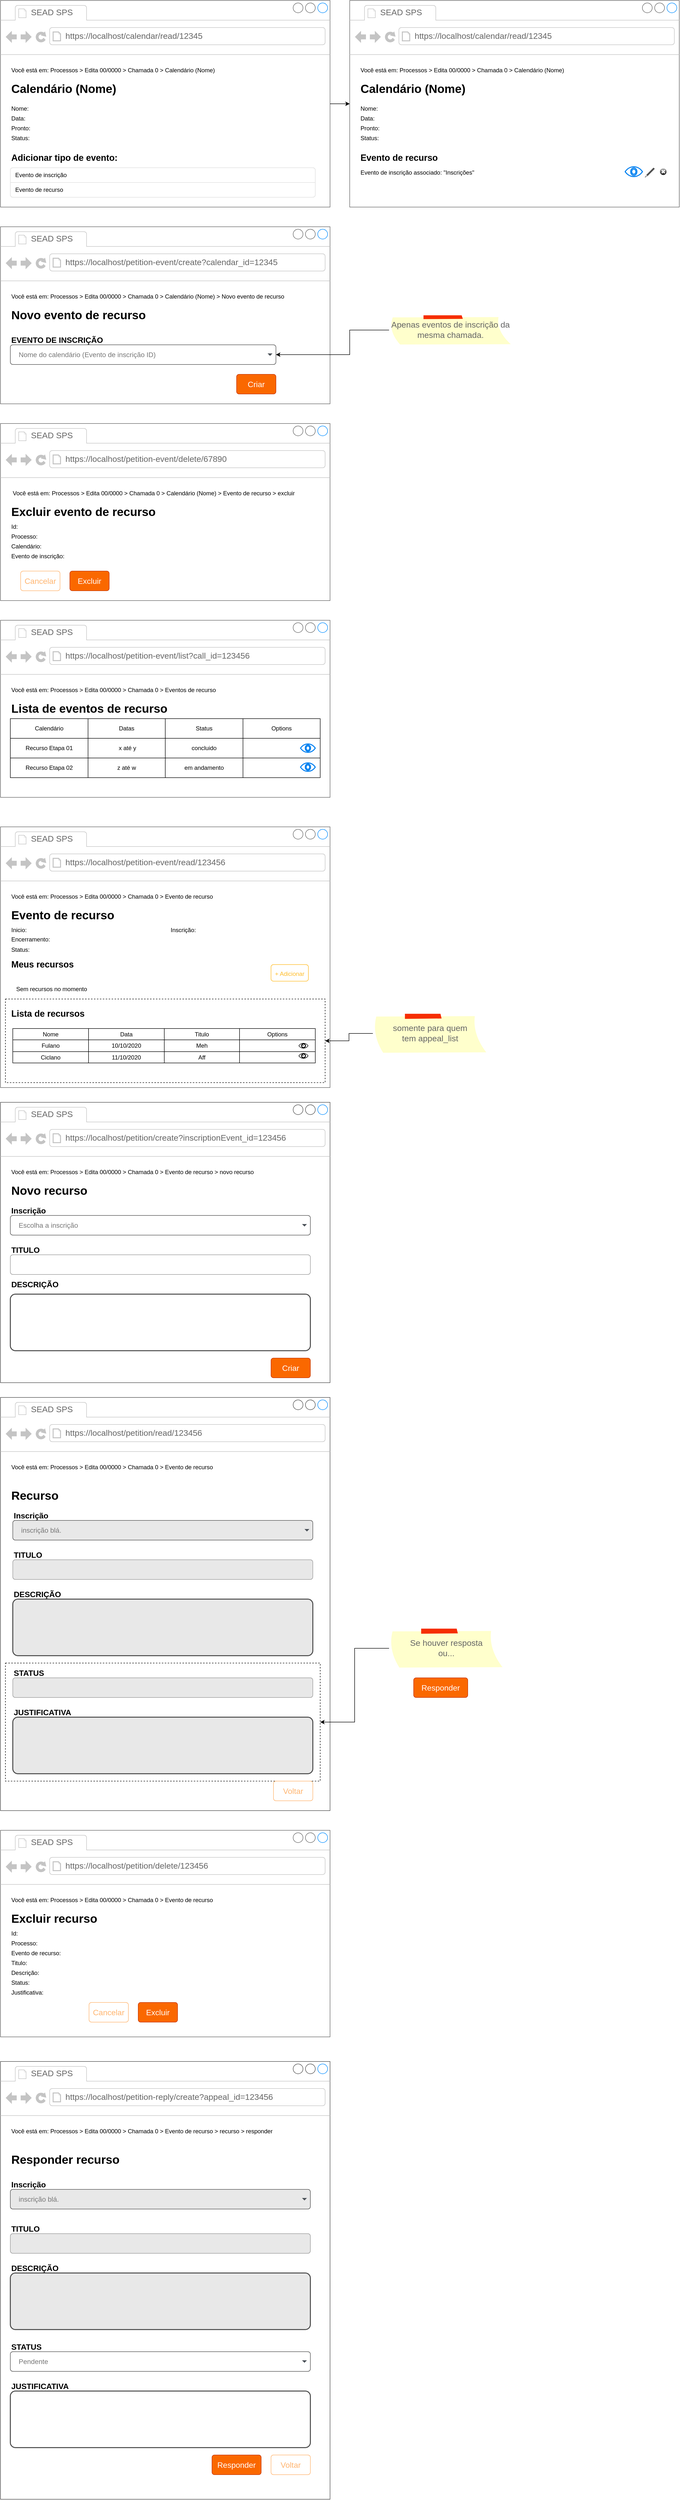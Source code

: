 <mxfile version="13.9.9" type="device"><diagram id="xaqu7M64llhmUzALU_Qg" name="Page-1"><mxGraphModel dx="1422" dy="822" grid="1" gridSize="10" guides="1" tooltips="1" connect="1" arrows="1" fold="1" page="1" pageScale="1" pageWidth="827" pageHeight="1169" math="0" shadow="0"><root><mxCell id="0"/><mxCell id="1" parent="0"/><mxCell id="K-W6jXl_5-GQBgab59d4-2" value="" style="strokeWidth=1;shadow=0;dashed=0;align=center;html=1;shape=mxgraph.mockup.containers.browserWindow;rSize=0;strokeColor=#666666;strokeColor2=#008cff;strokeColor3=#c4c4c4;mainText=,;recursiveResize=0;" parent="1" vertex="1"><mxGeometry x="70" y="40" width="670" height="420" as="geometry"/></mxCell><mxCell id="K-W6jXl_5-GQBgab59d4-3" value="SEAD SPS" style="strokeWidth=1;shadow=0;dashed=0;align=center;html=1;shape=mxgraph.mockup.containers.anchor;fontSize=17;fontColor=#666666;align=left;" parent="K-W6jXl_5-GQBgab59d4-2" vertex="1"><mxGeometry x="60" y="12" width="110" height="26" as="geometry"/></mxCell><mxCell id="K-W6jXl_5-GQBgab59d4-4" value="https://localhost/calendar/read/12345" style="strokeWidth=1;shadow=0;dashed=0;align=center;html=1;shape=mxgraph.mockup.containers.anchor;rSize=0;fontSize=17;fontColor=#666666;align=left;" parent="K-W6jXl_5-GQBgab59d4-2" vertex="1"><mxGeometry x="130" y="60" width="250" height="26" as="geometry"/></mxCell><UserObject label="Você está em: Processos &amp;gt; Edita 00/0000 &amp;gt; Chamada 0 &amp;gt; Calendário (Nome)" placeholders="1" name="Variable" id="K-W6jXl_5-GQBgab59d4-27"><mxCell style="text;html=1;strokeColor=none;fillColor=none;align=left;verticalAlign=middle;whiteSpace=wrap;overflow=hidden;" parent="K-W6jXl_5-GQBgab59d4-2" vertex="1"><mxGeometry x="20" y="132" width="530" height="20" as="geometry"/></mxCell></UserObject><mxCell id="K-W6jXl_5-GQBgab59d4-28" style="edgeStyle=orthogonalEdgeStyle;rounded=0;orthogonalLoop=1;jettySize=auto;html=1;exitX=0.5;exitY=1;exitDx=0;exitDy=0;" parent="K-W6jXl_5-GQBgab59d4-2" source="K-W6jXl_5-GQBgab59d4-27" target="K-W6jXl_5-GQBgab59d4-27" edge="1"><mxGeometry relative="1" as="geometry"/></mxCell><mxCell id="K-W6jXl_5-GQBgab59d4-33" value="Calendário (Nome)" style="text;strokeColor=none;fillColor=none;html=1;fontSize=24;fontStyle=1;verticalAlign=middle;align=left;" parent="K-W6jXl_5-GQBgab59d4-2" vertex="1"><mxGeometry x="20" y="160" width="100" height="40" as="geometry"/></mxCell><mxCell id="K-W6jXl_5-GQBgab59d4-34" value="" style="group" parent="K-W6jXl_5-GQBgab59d4-2" vertex="1" connectable="0"><mxGeometry x="20" y="210" width="530" height="80" as="geometry"/></mxCell><UserObject label="Nome:" placeholders="1" name="Variable" id="K-W6jXl_5-GQBgab59d4-29"><mxCell style="text;html=1;strokeColor=none;fillColor=none;align=left;verticalAlign=middle;whiteSpace=wrap;overflow=hidden;" parent="K-W6jXl_5-GQBgab59d4-34" vertex="1"><mxGeometry width="530" height="20" as="geometry"/></mxCell></UserObject><UserObject label="Data:" placeholders="1" name="Variable" id="K-W6jXl_5-GQBgab59d4-30"><mxCell style="text;html=1;strokeColor=none;fillColor=none;align=left;verticalAlign=middle;whiteSpace=wrap;overflow=hidden;" parent="K-W6jXl_5-GQBgab59d4-34" vertex="1"><mxGeometry y="20" width="530" height="20" as="geometry"/></mxCell></UserObject><UserObject label="Pronto:" placeholders="1" name="Variable" id="K-W6jXl_5-GQBgab59d4-31"><mxCell style="text;html=1;strokeColor=none;fillColor=none;align=left;verticalAlign=middle;whiteSpace=wrap;overflow=hidden;" parent="K-W6jXl_5-GQBgab59d4-34" vertex="1"><mxGeometry y="40" width="530" height="20" as="geometry"/></mxCell></UserObject><UserObject label="Status:" placeholders="1" name="Variable" id="K-W6jXl_5-GQBgab59d4-32"><mxCell style="text;html=1;strokeColor=none;fillColor=none;align=left;verticalAlign=middle;whiteSpace=wrap;overflow=hidden;" parent="K-W6jXl_5-GQBgab59d4-34" vertex="1"><mxGeometry y="60" width="530" height="20" as="geometry"/></mxCell></UserObject><mxCell id="K-W6jXl_5-GQBgab59d4-35" value="Adicionar tipo de evento:" style="text;strokeColor=none;fillColor=none;html=1;fontSize=18;fontStyle=1;verticalAlign=middle;align=left;" parent="K-W6jXl_5-GQBgab59d4-2" vertex="1"><mxGeometry x="20" y="300" width="100" height="40" as="geometry"/></mxCell><mxCell id="K-W6jXl_5-GQBgab59d4-36" value="" style="html=1;shadow=0;dashed=0;shape=mxgraph.bootstrap.rrect;rSize=5;strokeColor=#DFDFDF;html=1;whiteSpace=wrap;fillColor=#FFFFFF;fontColor=#000000;align=left;" parent="K-W6jXl_5-GQBgab59d4-2" vertex="1"><mxGeometry x="20" y="340" width="620" height="60" as="geometry"/></mxCell><mxCell id="K-W6jXl_5-GQBgab59d4-37" value="Evento de inscrição" style="strokeColor=inherit;fillColor=inherit;gradientColor=inherit;fontColor=inherit;html=1;shadow=0;dashed=0;shape=mxgraph.bootstrap.topButton;rSize=5;perimeter=none;whiteSpace=wrap;resizeWidth=1;align=left;spacing=10;" parent="K-W6jXl_5-GQBgab59d4-36" vertex="1"><mxGeometry width="620" height="30" relative="1" as="geometry"/></mxCell><mxCell id="K-W6jXl_5-GQBgab59d4-39" value="Evento de recurso" style="strokeColor=inherit;fillColor=inherit;gradientColor=inherit;fontColor=inherit;html=1;shadow=0;dashed=0;shape=mxgraph.bootstrap.bottomButton;rSize=5;perimeter=none;whiteSpace=wrap;resizeWidth=1;resizeHeight=0;align=left;spacing=10;" parent="K-W6jXl_5-GQBgab59d4-36" vertex="1"><mxGeometry y="1" width="620" height="30" relative="1" as="geometry"><mxPoint y="-30" as="offset"/></mxGeometry></mxCell><mxCell id="K-W6jXl_5-GQBgab59d4-40" value="" style="strokeWidth=1;shadow=0;dashed=0;align=center;html=1;shape=mxgraph.mockup.containers.browserWindow;rSize=0;strokeColor=#666666;strokeColor2=#008cff;strokeColor3=#c4c4c4;mainText=,;recursiveResize=0;" parent="1" vertex="1"><mxGeometry x="70" y="500" width="670" height="360" as="geometry"/></mxCell><mxCell id="K-W6jXl_5-GQBgab59d4-41" value="SEAD SPS" style="strokeWidth=1;shadow=0;dashed=0;align=center;html=1;shape=mxgraph.mockup.containers.anchor;fontSize=17;fontColor=#666666;align=left;" parent="K-W6jXl_5-GQBgab59d4-40" vertex="1"><mxGeometry x="60" y="12" width="110" height="26" as="geometry"/></mxCell><mxCell id="K-W6jXl_5-GQBgab59d4-42" value="https://localhost/petition-event/create?calendar_id=12345" style="strokeWidth=1;shadow=0;dashed=0;align=center;html=1;shape=mxgraph.mockup.containers.anchor;rSize=0;fontSize=17;fontColor=#666666;align=left;" parent="K-W6jXl_5-GQBgab59d4-40" vertex="1"><mxGeometry x="130" y="60" width="250" height="26" as="geometry"/></mxCell><UserObject label="Você está em: Processos &amp;gt; Edita 00/0000 &amp;gt; Chamada 0 &amp;gt; Calendário (Nome) &amp;gt; Novo evento de recurso" placeholders="1" name="Variable" id="K-W6jXl_5-GQBgab59d4-43"><mxCell style="text;html=1;strokeColor=none;fillColor=none;align=left;verticalAlign=middle;whiteSpace=wrap;overflow=hidden;" parent="K-W6jXl_5-GQBgab59d4-40" vertex="1"><mxGeometry x="20" y="132" width="570" height="20" as="geometry"/></mxCell></UserObject><mxCell id="K-W6jXl_5-GQBgab59d4-44" style="edgeStyle=orthogonalEdgeStyle;rounded=0;orthogonalLoop=1;jettySize=auto;html=1;exitX=0.5;exitY=1;exitDx=0;exitDy=0;" parent="K-W6jXl_5-GQBgab59d4-40" source="K-W6jXl_5-GQBgab59d4-43" target="K-W6jXl_5-GQBgab59d4-43" edge="1"><mxGeometry relative="1" as="geometry"/></mxCell><mxCell id="K-W6jXl_5-GQBgab59d4-45" value="Novo evento de recurso" style="text;strokeColor=none;fillColor=none;html=1;fontSize=24;fontStyle=1;verticalAlign=middle;align=left;" parent="K-W6jXl_5-GQBgab59d4-40" vertex="1"><mxGeometry x="20" y="160" width="100" height="40" as="geometry"/></mxCell><mxCell id="K-W6jXl_5-GQBgab59d4-57" value="Nome do calendário (Evento de inscrição ID)" style="html=1;shadow=0;dashed=0;shape=mxgraph.bootstrap.rrect;rSize=5;strokeColor=#505050;strokeWidth=1;fillColor=#ffffff;fontColor=#777777;whiteSpace=wrap;align=left;verticalAlign=middle;fontStyle=0;fontSize=14;spacingRight=0;spacing=17;" parent="K-W6jXl_5-GQBgab59d4-40" vertex="1"><mxGeometry x="20" y="240" width="540" height="40" as="geometry"/></mxCell><mxCell id="K-W6jXl_5-GQBgab59d4-58" value="" style="shape=triangle;direction=south;fillColor=#495057;strokeColor=none;perimeter=none;" parent="K-W6jXl_5-GQBgab59d4-57" vertex="1"><mxGeometry x="1" y="0.5" width="10" height="5" relative="1" as="geometry"><mxPoint x="-17" y="-2.5" as="offset"/></mxGeometry></mxCell><mxCell id="K-W6jXl_5-GQBgab59d4-61" value="EVENTO DE INSCRIÇÃO" style="text;strokeColor=none;fillColor=none;html=1;fontSize=16;fontStyle=1;verticalAlign=middle;align=left;" parent="K-W6jXl_5-GQBgab59d4-40" vertex="1"><mxGeometry x="20" y="210" width="100" height="40" as="geometry"/></mxCell><mxCell id="K-W6jXl_5-GQBgab59d4-62" value="Criar" style="html=1;shadow=0;dashed=0;shape=mxgraph.bootstrap.rrect;rSize=5;strokeColor=#C73500;strokeWidth=1;fillColor=#fa6800;fontColor=#ffffff;whiteSpace=wrap;align=center;verticalAlign=middle;spacingLeft=0;fontStyle=0;fontSize=16;spacing=5;" parent="K-W6jXl_5-GQBgab59d4-40" vertex="1"><mxGeometry x="480" y="300" width="80" height="40" as="geometry"/></mxCell><mxCell id="K-W6jXl_5-GQBgab59d4-63" value="" style="strokeWidth=1;shadow=0;dashed=0;align=center;html=1;shape=mxgraph.mockup.containers.browserWindow;rSize=0;strokeColor=#666666;strokeColor2=#008cff;strokeColor3=#c4c4c4;mainText=,;recursiveResize=0;" parent="1" vertex="1"><mxGeometry x="70" y="900" width="670" height="360" as="geometry"/></mxCell><mxCell id="K-W6jXl_5-GQBgab59d4-64" value="SEAD SPS" style="strokeWidth=1;shadow=0;dashed=0;align=center;html=1;shape=mxgraph.mockup.containers.anchor;fontSize=17;fontColor=#666666;align=left;" parent="K-W6jXl_5-GQBgab59d4-63" vertex="1"><mxGeometry x="60" y="12" width="110" height="26" as="geometry"/></mxCell><mxCell id="K-W6jXl_5-GQBgab59d4-65" value="https://localhost/petition-event/delete/67890" style="strokeWidth=1;shadow=0;dashed=0;align=center;html=1;shape=mxgraph.mockup.containers.anchor;rSize=0;fontSize=17;fontColor=#666666;align=left;" parent="K-W6jXl_5-GQBgab59d4-63" vertex="1"><mxGeometry x="130" y="60" width="250" height="26" as="geometry"/></mxCell><UserObject label="Você está em: Processos &amp;gt; Edita 00/0000 &amp;gt; Chamada 0 &amp;gt; Calendário (Nome) &amp;gt; Evento de recurso &amp;gt; excluir" placeholders="1" name="Variable" id="K-W6jXl_5-GQBgab59d4-66"><mxCell style="text;html=1;strokeColor=none;fillColor=none;align=left;verticalAlign=middle;whiteSpace=wrap;overflow=hidden;" parent="K-W6jXl_5-GQBgab59d4-63" vertex="1"><mxGeometry x="23" y="132" width="597" height="20" as="geometry"/></mxCell></UserObject><mxCell id="K-W6jXl_5-GQBgab59d4-67" style="edgeStyle=orthogonalEdgeStyle;rounded=0;orthogonalLoop=1;jettySize=auto;html=1;exitX=0.5;exitY=1;exitDx=0;exitDy=0;" parent="K-W6jXl_5-GQBgab59d4-63" source="K-W6jXl_5-GQBgab59d4-66" target="K-W6jXl_5-GQBgab59d4-66" edge="1"><mxGeometry relative="1" as="geometry"/></mxCell><mxCell id="K-W6jXl_5-GQBgab59d4-68" value="Excluir evento de recurso" style="text;strokeColor=none;fillColor=none;html=1;fontSize=24;fontStyle=1;verticalAlign=middle;align=left;" parent="K-W6jXl_5-GQBgab59d4-63" vertex="1"><mxGeometry x="20" y="160" width="100" height="40" as="geometry"/></mxCell><mxCell id="K-W6jXl_5-GQBgab59d4-72" value="Excluir" style="html=1;shadow=0;dashed=0;shape=mxgraph.bootstrap.rrect;rSize=5;strokeColor=#C73500;strokeWidth=1;fillColor=#fa6800;fontColor=#ffffff;whiteSpace=wrap;align=center;verticalAlign=middle;spacingLeft=0;fontStyle=0;fontSize=16;spacing=5;" parent="K-W6jXl_5-GQBgab59d4-63" vertex="1"><mxGeometry x="141" y="300" width="80" height="40" as="geometry"/></mxCell><mxCell id="YiHwfi0G9mCTUkcACJLo-1" value="" style="group" parent="K-W6jXl_5-GQBgab59d4-63" vertex="1" connectable="0"><mxGeometry x="20" y="200" width="530" height="80" as="geometry"/></mxCell><UserObject label="Id:" placeholders="1" name="Variable" id="YiHwfi0G9mCTUkcACJLo-2"><mxCell style="text;html=1;strokeColor=none;fillColor=none;align=left;verticalAlign=middle;whiteSpace=wrap;overflow=hidden;" parent="YiHwfi0G9mCTUkcACJLo-1" vertex="1"><mxGeometry width="530" height="20" as="geometry"/></mxCell></UserObject><UserObject label="Processo:" placeholders="1" name="Variable" id="YiHwfi0G9mCTUkcACJLo-3"><mxCell style="text;html=1;strokeColor=none;fillColor=none;align=left;verticalAlign=middle;whiteSpace=wrap;overflow=hidden;" parent="YiHwfi0G9mCTUkcACJLo-1" vertex="1"><mxGeometry y="20" width="530" height="20" as="geometry"/></mxCell></UserObject><UserObject label="Calendário:" placeholders="1" name="Variable" id="YiHwfi0G9mCTUkcACJLo-4"><mxCell style="text;html=1;strokeColor=none;fillColor=none;align=left;verticalAlign=middle;whiteSpace=wrap;overflow=hidden;" parent="YiHwfi0G9mCTUkcACJLo-1" vertex="1"><mxGeometry y="40" width="530" height="20" as="geometry"/></mxCell></UserObject><UserObject label="Evento de inscrição:" placeholders="1" name="Variable" id="YiHwfi0G9mCTUkcACJLo-5"><mxCell style="text;html=1;strokeColor=none;fillColor=none;align=left;verticalAlign=middle;whiteSpace=wrap;overflow=hidden;" parent="YiHwfi0G9mCTUkcACJLo-1" vertex="1"><mxGeometry y="60" width="530" height="20" as="geometry"/></mxCell></UserObject><mxCell id="YiHwfi0G9mCTUkcACJLo-7" value="&lt;font color=&quot;#ffb570&quot;&gt;Cancelar&lt;/font&gt;" style="html=1;shadow=0;dashed=0;shape=mxgraph.bootstrap.rrect;rSize=5;strokeWidth=1;fillColor=none;fontColor=#DB2843;whiteSpace=wrap;align=center;verticalAlign=middle;spacingLeft=0;fontStyle=0;fontSize=16;spacing=5;strokeColor=#FFB570;" parent="K-W6jXl_5-GQBgab59d4-63" vertex="1"><mxGeometry x="41" y="300" width="80" height="40" as="geometry"/></mxCell><mxCell id="YiHwfi0G9mCTUkcACJLo-8" value="" style="strokeWidth=1;shadow=0;dashed=0;align=center;html=1;shape=mxgraph.mockup.containers.browserWindow;rSize=0;strokeColor=#666666;strokeColor2=#008cff;strokeColor3=#c4c4c4;mainText=,;recursiveResize=0;" parent="1" vertex="1"><mxGeometry x="70" y="1300" width="670" height="360" as="geometry"/></mxCell><mxCell id="YiHwfi0G9mCTUkcACJLo-9" value="SEAD SPS" style="strokeWidth=1;shadow=0;dashed=0;align=center;html=1;shape=mxgraph.mockup.containers.anchor;fontSize=17;fontColor=#666666;align=left;" parent="YiHwfi0G9mCTUkcACJLo-8" vertex="1"><mxGeometry x="60" y="12" width="110" height="26" as="geometry"/></mxCell><mxCell id="YiHwfi0G9mCTUkcACJLo-10" value="https://localhost/petition-event/list?call_id=123456" style="strokeWidth=1;shadow=0;dashed=0;align=center;html=1;shape=mxgraph.mockup.containers.anchor;rSize=0;fontSize=17;fontColor=#666666;align=left;" parent="YiHwfi0G9mCTUkcACJLo-8" vertex="1"><mxGeometry x="130" y="60" width="250" height="26" as="geometry"/></mxCell><UserObject label="Você está em: Processos &amp;gt; Edita 00/0000 &amp;gt; Chamada 0 &amp;gt; Eventos de recurso" placeholders="1" name="Variable" id="YiHwfi0G9mCTUkcACJLo-11"><mxCell style="text;html=1;strokeColor=none;fillColor=none;align=left;verticalAlign=middle;whiteSpace=wrap;overflow=hidden;" parent="YiHwfi0G9mCTUkcACJLo-8" vertex="1"><mxGeometry x="20" y="132" width="530" height="20" as="geometry"/></mxCell></UserObject><mxCell id="YiHwfi0G9mCTUkcACJLo-12" style="edgeStyle=orthogonalEdgeStyle;rounded=0;orthogonalLoop=1;jettySize=auto;html=1;exitX=0.5;exitY=1;exitDx=0;exitDy=0;" parent="YiHwfi0G9mCTUkcACJLo-8" source="YiHwfi0G9mCTUkcACJLo-11" target="YiHwfi0G9mCTUkcACJLo-11" edge="1"><mxGeometry relative="1" as="geometry"/></mxCell><mxCell id="YiHwfi0G9mCTUkcACJLo-13" value="Lista de eventos de recurso" style="text;strokeColor=none;fillColor=none;html=1;fontSize=24;fontStyle=1;verticalAlign=middle;align=left;" parent="YiHwfi0G9mCTUkcACJLo-8" vertex="1"><mxGeometry x="20" y="160" width="100" height="40" as="geometry"/></mxCell><mxCell id="XxeCC5pC4PV6zOJk-9q2-3" value="" style="shape=table;html=1;whiteSpace=wrap;startSize=0;container=1;collapsible=0;childLayout=tableLayout;rounded=0;" parent="YiHwfi0G9mCTUkcACJLo-8" vertex="1"><mxGeometry x="20" y="200" width="630" height="120" as="geometry"/></mxCell><mxCell id="XxeCC5pC4PV6zOJk-9q2-4" value="" style="shape=partialRectangle;html=1;whiteSpace=wrap;collapsible=0;dropTarget=0;pointerEvents=0;fillColor=none;top=0;left=0;bottom=0;right=0;points=[[0,0.5],[1,0.5]];portConstraint=eastwest;" parent="XxeCC5pC4PV6zOJk-9q2-3" vertex="1"><mxGeometry width="630" height="40" as="geometry"/></mxCell><mxCell id="XxeCC5pC4PV6zOJk-9q2-5" value="Calendário" style="shape=partialRectangle;html=1;whiteSpace=wrap;connectable=0;fillColor=none;top=0;left=0;bottom=0;right=0;overflow=hidden;" parent="XxeCC5pC4PV6zOJk-9q2-4" vertex="1"><mxGeometry width="158" height="40" as="geometry"/></mxCell><mxCell id="XxeCC5pC4PV6zOJk-9q2-6" value="Datas" style="shape=partialRectangle;html=1;whiteSpace=wrap;connectable=0;fillColor=none;top=0;left=0;bottom=0;right=0;overflow=hidden;" parent="XxeCC5pC4PV6zOJk-9q2-4" vertex="1"><mxGeometry x="158" width="157" height="40" as="geometry"/></mxCell><mxCell id="XxeCC5pC4PV6zOJk-9q2-7" value="Status" style="shape=partialRectangle;html=1;whiteSpace=wrap;connectable=0;fillColor=none;top=0;left=0;bottom=0;right=0;overflow=hidden;" parent="XxeCC5pC4PV6zOJk-9q2-4" vertex="1"><mxGeometry x="315" width="158" height="40" as="geometry"/></mxCell><mxCell id="XxeCC5pC4PV6zOJk-9q2-16" value="Options" style="shape=partialRectangle;html=1;whiteSpace=wrap;connectable=0;fillColor=none;top=0;left=0;bottom=0;right=0;overflow=hidden;" parent="XxeCC5pC4PV6zOJk-9q2-4" vertex="1"><mxGeometry x="473" width="157" height="40" as="geometry"/></mxCell><mxCell id="XxeCC5pC4PV6zOJk-9q2-8" value="" style="shape=partialRectangle;html=1;whiteSpace=wrap;collapsible=0;dropTarget=0;pointerEvents=0;fillColor=none;top=0;left=0;bottom=0;right=0;points=[[0,0.5],[1,0.5]];portConstraint=eastwest;" parent="XxeCC5pC4PV6zOJk-9q2-3" vertex="1"><mxGeometry y="40" width="630" height="40" as="geometry"/></mxCell><mxCell id="XxeCC5pC4PV6zOJk-9q2-9" value="Recurso Etapa 01" style="shape=partialRectangle;html=1;whiteSpace=wrap;connectable=0;fillColor=none;top=0;left=0;bottom=0;right=0;overflow=hidden;" parent="XxeCC5pC4PV6zOJk-9q2-8" vertex="1"><mxGeometry width="158" height="40" as="geometry"/></mxCell><mxCell id="XxeCC5pC4PV6zOJk-9q2-10" value="&amp;nbsp;x até y" style="shape=partialRectangle;html=1;whiteSpace=wrap;connectable=0;fillColor=none;top=0;left=0;bottom=0;right=0;overflow=hidden;" parent="XxeCC5pC4PV6zOJk-9q2-8" vertex="1"><mxGeometry x="158" width="157" height="40" as="geometry"/></mxCell><mxCell id="XxeCC5pC4PV6zOJk-9q2-11" value="concluido" style="shape=partialRectangle;html=1;whiteSpace=wrap;connectable=0;fillColor=none;top=0;left=0;bottom=0;right=0;overflow=hidden;" parent="XxeCC5pC4PV6zOJk-9q2-8" vertex="1"><mxGeometry x="315" width="158" height="40" as="geometry"/></mxCell><mxCell id="XxeCC5pC4PV6zOJk-9q2-17" style="shape=partialRectangle;html=1;whiteSpace=wrap;connectable=0;fillColor=none;top=0;left=0;bottom=0;right=0;overflow=hidden;" parent="XxeCC5pC4PV6zOJk-9q2-8" vertex="1"><mxGeometry x="473" width="157" height="40" as="geometry"/></mxCell><mxCell id="XxeCC5pC4PV6zOJk-9q2-12" value="" style="shape=partialRectangle;html=1;whiteSpace=wrap;collapsible=0;dropTarget=0;pointerEvents=0;fillColor=none;top=0;left=0;bottom=0;right=0;points=[[0,0.5],[1,0.5]];portConstraint=eastwest;" parent="XxeCC5pC4PV6zOJk-9q2-3" vertex="1"><mxGeometry y="80" width="630" height="40" as="geometry"/></mxCell><mxCell id="XxeCC5pC4PV6zOJk-9q2-13" value="Recurso Etapa 02" style="shape=partialRectangle;html=1;whiteSpace=wrap;connectable=0;fillColor=none;top=0;left=0;bottom=0;right=0;overflow=hidden;" parent="XxeCC5pC4PV6zOJk-9q2-12" vertex="1"><mxGeometry width="158" height="40" as="geometry"/></mxCell><mxCell id="XxeCC5pC4PV6zOJk-9q2-14" value="z até w" style="shape=partialRectangle;html=1;whiteSpace=wrap;connectable=0;fillColor=none;top=0;left=0;bottom=0;right=0;overflow=hidden;" parent="XxeCC5pC4PV6zOJk-9q2-12" vertex="1"><mxGeometry x="158" width="157" height="40" as="geometry"/></mxCell><mxCell id="XxeCC5pC4PV6zOJk-9q2-15" value="em andamento" style="shape=partialRectangle;html=1;whiteSpace=wrap;connectable=0;fillColor=none;top=0;left=0;bottom=0;right=0;overflow=hidden;" parent="XxeCC5pC4PV6zOJk-9q2-12" vertex="1"><mxGeometry x="315" width="158" height="40" as="geometry"/></mxCell><mxCell id="XxeCC5pC4PV6zOJk-9q2-18" style="shape=partialRectangle;html=1;whiteSpace=wrap;connectable=0;fillColor=none;top=0;left=0;bottom=0;right=0;overflow=hidden;" parent="XxeCC5pC4PV6zOJk-9q2-12" vertex="1"><mxGeometry x="473" width="157" height="40" as="geometry"/></mxCell><mxCell id="XxeCC5pC4PV6zOJk-9q2-23" value="" style="html=1;verticalLabelPosition=bottom;align=center;labelBackgroundColor=#ffffff;verticalAlign=top;strokeWidth=2;strokeColor=#0080F0;shadow=0;dashed=0;shape=mxgraph.ios7.icons.eye;rounded=0;" parent="YiHwfi0G9mCTUkcACJLo-8" vertex="1"><mxGeometry x="610" y="251.47" width="30" height="17.05" as="geometry"/></mxCell><mxCell id="XxeCC5pC4PV6zOJk-9q2-25" value="" style="html=1;verticalLabelPosition=bottom;align=center;labelBackgroundColor=#ffffff;verticalAlign=top;strokeWidth=2;strokeColor=#0080F0;shadow=0;dashed=0;shape=mxgraph.ios7.icons.eye;rounded=0;" parent="YiHwfi0G9mCTUkcACJLo-8" vertex="1"><mxGeometry x="610" y="290" width="30" height="17.05" as="geometry"/></mxCell><mxCell id="YiHwfi0G9mCTUkcACJLo-21" value="" style="strokeWidth=1;shadow=0;dashed=0;align=center;html=1;shape=mxgraph.mockup.containers.browserWindow;rSize=0;strokeColor=#666666;strokeColor2=#008cff;strokeColor3=#c4c4c4;mainText=,;recursiveResize=0;" parent="1" vertex="1"><mxGeometry x="70" y="1720" width="670" height="530" as="geometry"/></mxCell><mxCell id="YiHwfi0G9mCTUkcACJLo-22" value="SEAD SPS" style="strokeWidth=1;shadow=0;dashed=0;align=center;html=1;shape=mxgraph.mockup.containers.anchor;fontSize=17;fontColor=#666666;align=left;" parent="YiHwfi0G9mCTUkcACJLo-21" vertex="1"><mxGeometry x="60" y="12" width="110" height="26" as="geometry"/></mxCell><mxCell id="YiHwfi0G9mCTUkcACJLo-23" value="https://localhost/petition-event/read/123456" style="strokeWidth=1;shadow=0;dashed=0;align=center;html=1;shape=mxgraph.mockup.containers.anchor;rSize=0;fontSize=17;fontColor=#666666;align=left;" parent="YiHwfi0G9mCTUkcACJLo-21" vertex="1"><mxGeometry x="130" y="60" width="250" height="26" as="geometry"/></mxCell><UserObject label="Você está em: Processos &amp;gt; Edita 00/0000 &amp;gt; Chamada 0 &amp;gt; Evento de recurso" placeholders="1" name="Variable" id="YiHwfi0G9mCTUkcACJLo-24"><mxCell style="text;html=1;strokeColor=none;fillColor=none;align=left;verticalAlign=middle;whiteSpace=wrap;overflow=hidden;" parent="YiHwfi0G9mCTUkcACJLo-21" vertex="1"><mxGeometry x="20" y="132" width="530" height="20" as="geometry"/></mxCell></UserObject><mxCell id="YiHwfi0G9mCTUkcACJLo-25" style="edgeStyle=orthogonalEdgeStyle;rounded=0;orthogonalLoop=1;jettySize=auto;html=1;exitX=0.5;exitY=1;exitDx=0;exitDy=0;" parent="YiHwfi0G9mCTUkcACJLo-21" source="YiHwfi0G9mCTUkcACJLo-24" target="YiHwfi0G9mCTUkcACJLo-24" edge="1"><mxGeometry relative="1" as="geometry"/></mxCell><mxCell id="YiHwfi0G9mCTUkcACJLo-26" value="Evento de recurso" style="text;strokeColor=none;fillColor=none;html=1;fontSize=24;fontStyle=1;verticalAlign=middle;align=left;" parent="YiHwfi0G9mCTUkcACJLo-21" vertex="1"><mxGeometry x="20" y="160" width="100" height="40" as="geometry"/></mxCell><mxCell id="XxeCC5pC4PV6zOJk-9q2-44" value="" style="group" parent="YiHwfi0G9mCTUkcACJLo-21" vertex="1" connectable="0"><mxGeometry x="20" y="200" width="310" height="80" as="geometry"/></mxCell><UserObject label="Inicio:" placeholders="1" name="Variable" id="XxeCC5pC4PV6zOJk-9q2-45"><mxCell style="text;html=1;strokeColor=none;fillColor=none;align=left;verticalAlign=middle;whiteSpace=wrap;overflow=hidden;" parent="XxeCC5pC4PV6zOJk-9q2-44" vertex="1"><mxGeometry width="310" height="20" as="geometry"/></mxCell></UserObject><UserObject label="Encerramento:" placeholders="1" name="Variable" id="XxeCC5pC4PV6zOJk-9q2-46"><mxCell style="text;html=1;strokeColor=none;fillColor=none;align=left;verticalAlign=middle;whiteSpace=wrap;overflow=hidden;" parent="XxeCC5pC4PV6zOJk-9q2-44" vertex="1"><mxGeometry y="19" width="310" height="20" as="geometry"/></mxCell></UserObject><UserObject label="Status:" placeholders="1" name="Variable" id="XxeCC5pC4PV6zOJk-9q2-47"><mxCell style="text;html=1;strokeColor=none;fillColor=none;align=left;verticalAlign=middle;whiteSpace=wrap;overflow=hidden;" parent="XxeCC5pC4PV6zOJk-9q2-44" vertex="1"><mxGeometry y="40" width="310" height="20" as="geometry"/></mxCell></UserObject><mxCell id="XxeCC5pC4PV6zOJk-9q2-49" value="" style="group" parent="YiHwfi0G9mCTUkcACJLo-21" vertex="1" connectable="0"><mxGeometry x="344" y="200" width="310" height="80" as="geometry"/></mxCell><UserObject label="Inscrição:" placeholders="1" name="Variable" id="XxeCC5pC4PV6zOJk-9q2-50"><mxCell style="text;html=1;strokeColor=none;fillColor=none;align=left;verticalAlign=middle;whiteSpace=wrap;overflow=hidden;" parent="XxeCC5pC4PV6zOJk-9q2-49" vertex="1"><mxGeometry width="310" height="20" as="geometry"/></mxCell></UserObject><mxCell id="XxeCC5pC4PV6zOJk-9q2-53" value="Meus recursos" style="text;strokeColor=none;fillColor=none;html=1;fontSize=18;fontStyle=1;verticalAlign=middle;align=left;" parent="YiHwfi0G9mCTUkcACJLo-21" vertex="1"><mxGeometry x="20" y="260" width="100" height="40" as="geometry"/></mxCell><mxCell id="XxeCC5pC4PV6zOJk-9q2-54" value="Lista de recursos" style="text;strokeColor=none;fillColor=none;html=1;fontSize=18;fontStyle=1;verticalAlign=middle;align=left;" parent="YiHwfi0G9mCTUkcACJLo-21" vertex="1"><mxGeometry x="20" y="360" width="100" height="40" as="geometry"/></mxCell><mxCell id="XxeCC5pC4PV6zOJk-9q2-55" value="&lt;font style=&quot;font-size: 12px&quot;&gt;+ Adicionar&lt;/font&gt;" style="html=1;shadow=0;dashed=0;shape=mxgraph.bootstrap.rrect;rSize=5;strokeColor=#FFBC26;strokeWidth=1;fillColor=none;fontColor=#FFBC26;whiteSpace=wrap;align=center;verticalAlign=middle;spacingLeft=0;fontStyle=0;fontSize=16;spacing=5;rounded=0;aspect=fixed;" parent="YiHwfi0G9mCTUkcACJLo-21" vertex="1"><mxGeometry x="550" y="280" width="76" height="33.77" as="geometry"/></mxCell><UserObject label="Sem recursos no momento" placeholders="1" name="Variable" id="XxeCC5pC4PV6zOJk-9q2-74"><mxCell style="text;html=1;strokeColor=none;fillColor=none;align=left;verticalAlign=middle;whiteSpace=wrap;overflow=hidden;" parent="YiHwfi0G9mCTUkcACJLo-21" vertex="1"><mxGeometry x="30" y="320" width="530" height="20" as="geometry"/></mxCell></UserObject><mxCell id="XxeCC5pC4PV6zOJk-9q2-76" value="" style="rounded=0;whiteSpace=wrap;html=1;fillColor=none;dashed=1;" parent="YiHwfi0G9mCTUkcACJLo-21" vertex="1"><mxGeometry x="10" y="350" width="650" height="170" as="geometry"/></mxCell><mxCell id="XxeCC5pC4PV6zOJk-9q2-80" value="" style="shape=table;html=1;whiteSpace=wrap;startSize=0;container=1;collapsible=0;childLayout=tableLayout;rounded=0;fillColor=none;align=left;" parent="YiHwfi0G9mCTUkcACJLo-21" vertex="1"><mxGeometry x="25" y="410" width="615" height="70" as="geometry"/></mxCell><mxCell id="XxeCC5pC4PV6zOJk-9q2-81" value="" style="shape=partialRectangle;html=1;whiteSpace=wrap;collapsible=0;dropTarget=0;pointerEvents=0;fillColor=none;top=0;left=0;bottom=0;right=0;points=[[0,0.5],[1,0.5]];portConstraint=eastwest;" parent="XxeCC5pC4PV6zOJk-9q2-80" vertex="1"><mxGeometry width="615" height="23" as="geometry"/></mxCell><mxCell id="XxeCC5pC4PV6zOJk-9q2-82" value="Nome" style="shape=partialRectangle;html=1;whiteSpace=wrap;connectable=0;fillColor=none;top=0;left=0;bottom=0;right=0;overflow=hidden;" parent="XxeCC5pC4PV6zOJk-9q2-81" vertex="1"><mxGeometry width="154" height="23" as="geometry"/></mxCell><mxCell id="XxeCC5pC4PV6zOJk-9q2-83" value="Data" style="shape=partialRectangle;html=1;whiteSpace=wrap;connectable=0;fillColor=none;top=0;left=0;bottom=0;right=0;overflow=hidden;" parent="XxeCC5pC4PV6zOJk-9q2-81" vertex="1"><mxGeometry x="154" width="154" height="23" as="geometry"/></mxCell><mxCell id="XxeCC5pC4PV6zOJk-9q2-84" value="Titulo" style="shape=partialRectangle;html=1;whiteSpace=wrap;connectable=0;fillColor=none;top=0;left=0;bottom=0;right=0;overflow=hidden;" parent="XxeCC5pC4PV6zOJk-9q2-81" vertex="1"><mxGeometry x="308" width="153" height="23" as="geometry"/></mxCell><mxCell id="XxeCC5pC4PV6zOJk-9q2-93" value="Options" style="shape=partialRectangle;html=1;whiteSpace=wrap;connectable=0;fillColor=none;top=0;left=0;bottom=0;right=0;overflow=hidden;" parent="XxeCC5pC4PV6zOJk-9q2-81" vertex="1"><mxGeometry x="461" width="154" height="23" as="geometry"/></mxCell><mxCell id="XxeCC5pC4PV6zOJk-9q2-85" value="" style="shape=partialRectangle;html=1;whiteSpace=wrap;collapsible=0;dropTarget=0;pointerEvents=0;fillColor=none;top=0;left=0;bottom=0;right=0;points=[[0,0.5],[1,0.5]];portConstraint=eastwest;" parent="XxeCC5pC4PV6zOJk-9q2-80" vertex="1"><mxGeometry y="23" width="615" height="24" as="geometry"/></mxCell><mxCell id="XxeCC5pC4PV6zOJk-9q2-86" value="Fulano" style="shape=partialRectangle;html=1;whiteSpace=wrap;connectable=0;fillColor=none;top=0;left=0;bottom=0;right=0;overflow=hidden;" parent="XxeCC5pC4PV6zOJk-9q2-85" vertex="1"><mxGeometry width="154" height="24" as="geometry"/></mxCell><mxCell id="XxeCC5pC4PV6zOJk-9q2-87" value="10/10/2020" style="shape=partialRectangle;html=1;whiteSpace=wrap;connectable=0;fillColor=none;top=0;left=0;bottom=0;right=0;overflow=hidden;" parent="XxeCC5pC4PV6zOJk-9q2-85" vertex="1"><mxGeometry x="154" width="154" height="24" as="geometry"/></mxCell><mxCell id="XxeCC5pC4PV6zOJk-9q2-88" value="Meh" style="shape=partialRectangle;html=1;whiteSpace=wrap;connectable=0;fillColor=none;top=0;left=0;bottom=0;right=0;overflow=hidden;" parent="XxeCC5pC4PV6zOJk-9q2-85" vertex="1"><mxGeometry x="308" width="153" height="24" as="geometry"/></mxCell><mxCell id="XxeCC5pC4PV6zOJk-9q2-94" style="shape=partialRectangle;html=1;whiteSpace=wrap;connectable=0;fillColor=none;top=0;left=0;bottom=0;right=0;overflow=hidden;" parent="XxeCC5pC4PV6zOJk-9q2-85" vertex="1"><mxGeometry x="461" width="154" height="24" as="geometry"/></mxCell><mxCell id="XxeCC5pC4PV6zOJk-9q2-89" value="" style="shape=partialRectangle;html=1;whiteSpace=wrap;collapsible=0;dropTarget=0;pointerEvents=0;fillColor=none;top=0;left=0;bottom=0;right=0;points=[[0,0.5],[1,0.5]];portConstraint=eastwest;" parent="XxeCC5pC4PV6zOJk-9q2-80" vertex="1"><mxGeometry y="47" width="615" height="23" as="geometry"/></mxCell><mxCell id="XxeCC5pC4PV6zOJk-9q2-90" value="Ciclano" style="shape=partialRectangle;html=1;whiteSpace=wrap;connectable=0;fillColor=none;top=0;left=0;bottom=0;right=0;overflow=hidden;" parent="XxeCC5pC4PV6zOJk-9q2-89" vertex="1"><mxGeometry width="154" height="23" as="geometry"/></mxCell><mxCell id="XxeCC5pC4PV6zOJk-9q2-91" value="11/10/2020" style="shape=partialRectangle;html=1;whiteSpace=wrap;connectable=0;fillColor=none;top=0;left=0;bottom=0;right=0;overflow=hidden;" parent="XxeCC5pC4PV6zOJk-9q2-89" vertex="1"><mxGeometry x="154" width="154" height="23" as="geometry"/></mxCell><mxCell id="XxeCC5pC4PV6zOJk-9q2-92" value="Aff" style="shape=partialRectangle;html=1;whiteSpace=wrap;connectable=0;fillColor=none;top=0;left=0;bottom=0;right=0;overflow=hidden;" parent="XxeCC5pC4PV6zOJk-9q2-89" vertex="1"><mxGeometry x="308" width="153" height="23" as="geometry"/></mxCell><mxCell id="XxeCC5pC4PV6zOJk-9q2-95" style="shape=partialRectangle;html=1;whiteSpace=wrap;connectable=0;fillColor=none;top=0;left=0;bottom=0;right=0;overflow=hidden;" parent="XxeCC5pC4PV6zOJk-9q2-89" vertex="1"><mxGeometry x="461" width="154" height="23" as="geometry"/></mxCell><mxCell id="XxeCC5pC4PV6zOJk-9q2-98" value="" style="shape=mxgraph.signs.healthcare.eye;html=1;pointerEvents=1;fillColor=#000000;strokeColor=none;verticalLabelPosition=bottom;verticalAlign=top;align=center;rounded=0;aspect=fixed;" parent="YiHwfi0G9mCTUkcACJLo-21" vertex="1"><mxGeometry x="606" y="439.44" width="20" height="11.12" as="geometry"/></mxCell><mxCell id="XxeCC5pC4PV6zOJk-9q2-100" value="" style="shape=mxgraph.signs.healthcare.eye;html=1;pointerEvents=1;fillColor=#000000;strokeColor=none;verticalLabelPosition=bottom;verticalAlign=top;align=center;rounded=0;aspect=fixed;" parent="YiHwfi0G9mCTUkcACJLo-21" vertex="1"><mxGeometry x="606" y="460" width="20" height="11.12" as="geometry"/></mxCell><mxCell id="YiHwfi0G9mCTUkcACJLo-27" value="" style="strokeWidth=1;shadow=0;dashed=0;align=center;html=1;shape=mxgraph.mockup.containers.browserWindow;rSize=0;strokeColor2=#008cff;strokeColor3=#c4c4c4;mainText=,;recursiveResize=0;strokeColor=#4D4D4D;" parent="1" vertex="1"><mxGeometry x="70" y="2280" width="670" height="570" as="geometry"/></mxCell><mxCell id="YiHwfi0G9mCTUkcACJLo-28" value="SEAD SPS" style="strokeWidth=1;shadow=0;dashed=0;align=center;html=1;shape=mxgraph.mockup.containers.anchor;fontSize=17;fontColor=#666666;align=left;" parent="YiHwfi0G9mCTUkcACJLo-27" vertex="1"><mxGeometry x="60" y="12" width="110" height="26" as="geometry"/></mxCell><mxCell id="YiHwfi0G9mCTUkcACJLo-29" value="https://localhost/petition/create?inscriptionEvent_id=123456" style="strokeWidth=1;shadow=0;dashed=0;align=center;html=1;shape=mxgraph.mockup.containers.anchor;rSize=0;fontSize=17;fontColor=#666666;align=left;" parent="YiHwfi0G9mCTUkcACJLo-27" vertex="1"><mxGeometry x="130" y="60" width="250" height="26" as="geometry"/></mxCell><UserObject label="Você está em: Processos &amp;gt; Edita 00/0000 &amp;gt; Chamada 0 &amp;gt; Evento de recurso &amp;gt; novo recurso" placeholders="1" name="Variable" id="YiHwfi0G9mCTUkcACJLo-30"><mxCell style="text;html=1;strokeColor=none;fillColor=none;align=left;verticalAlign=middle;whiteSpace=wrap;overflow=hidden;" parent="YiHwfi0G9mCTUkcACJLo-27" vertex="1"><mxGeometry x="20" y="132" width="530" height="20" as="geometry"/></mxCell></UserObject><mxCell id="YiHwfi0G9mCTUkcACJLo-31" style="edgeStyle=orthogonalEdgeStyle;rounded=0;orthogonalLoop=1;jettySize=auto;html=1;exitX=0.5;exitY=1;exitDx=0;exitDy=0;" parent="YiHwfi0G9mCTUkcACJLo-27" source="YiHwfi0G9mCTUkcACJLo-30" target="YiHwfi0G9mCTUkcACJLo-30" edge="1"><mxGeometry relative="1" as="geometry"/></mxCell><mxCell id="YiHwfi0G9mCTUkcACJLo-32" value="Novo recurso" style="text;strokeColor=none;fillColor=none;html=1;fontSize=24;fontStyle=1;verticalAlign=middle;align=left;" parent="YiHwfi0G9mCTUkcACJLo-27" vertex="1"><mxGeometry x="20" y="160" width="100" height="40" as="geometry"/></mxCell><mxCell id="8a3rIpHrWoQ-UX9wBh5C-22" value="" style="html=1;shadow=0;dashed=0;shape=mxgraph.bootstrap.rrect;rSize=5;strokeColor=#999999;fillColor=#ffffff;fontColor=#777777;whiteSpace=wrap;align=left;verticalAlign=middle;fontStyle=0;fontSize=14;spacing=15;" parent="YiHwfi0G9mCTUkcACJLo-27" vertex="1"><mxGeometry x="20" y="310" width="610" height="40" as="geometry"/></mxCell><mxCell id="8a3rIpHrWoQ-UX9wBh5C-23" value="TITULO" style="text;strokeColor=none;fillColor=none;html=1;fontSize=16;fontStyle=1;verticalAlign=middle;align=left;" parent="YiHwfi0G9mCTUkcACJLo-27" vertex="1"><mxGeometry x="20" y="280" width="100" height="40" as="geometry"/></mxCell><mxCell id="8a3rIpHrWoQ-UX9wBh5C-25" value="" style="rounded=1;arcSize=9;align=left;spacingLeft=5;html=1;strokeWidth=2;fontSize=12;strokeColor=#4D4D4D;" parent="YiHwfi0G9mCTUkcACJLo-27" vertex="1"><mxGeometry x="20" y="390" width="610" height="115" as="geometry"/></mxCell><mxCell id="8a3rIpHrWoQ-UX9wBh5C-27" value="DESCRIÇÃO" style="text;strokeColor=none;fillColor=none;html=1;fontSize=16;fontStyle=1;verticalAlign=middle;align=left;" parent="YiHwfi0G9mCTUkcACJLo-27" vertex="1"><mxGeometry x="20" y="350" width="100" height="40" as="geometry"/></mxCell><mxCell id="8a3rIpHrWoQ-UX9wBh5C-28" value="Criar" style="html=1;shadow=0;dashed=0;shape=mxgraph.bootstrap.rrect;rSize=5;strokeColor=#C73500;strokeWidth=1;fillColor=#fa6800;fontColor=#ffffff;whiteSpace=wrap;align=center;verticalAlign=middle;spacingLeft=0;fontStyle=0;fontSize=16;spacing=5;" parent="YiHwfi0G9mCTUkcACJLo-27" vertex="1"><mxGeometry x="550" y="520" width="80" height="40" as="geometry"/></mxCell><mxCell id="NVfnNo_PiZ9AiSqMzfAL-1" value="Inscrição" style="text;strokeColor=none;fillColor=none;html=1;fontSize=16;fontStyle=1;verticalAlign=middle;align=left;" parent="YiHwfi0G9mCTUkcACJLo-27" vertex="1"><mxGeometry x="20" y="200" width="100" height="40" as="geometry"/></mxCell><mxCell id="NVfnNo_PiZ9AiSqMzfAL-2" value="Escolha a inscrição" style="html=1;shadow=0;dashed=0;shape=mxgraph.bootstrap.rrect;rSize=5;strokeColor=#505050;strokeWidth=1;fillColor=#ffffff;fontColor=#777777;whiteSpace=wrap;align=left;verticalAlign=middle;fontStyle=0;fontSize=14;spacingRight=0;spacing=17;" parent="YiHwfi0G9mCTUkcACJLo-27" vertex="1"><mxGeometry x="20" y="230" width="610" height="40" as="geometry"/></mxCell><mxCell id="NVfnNo_PiZ9AiSqMzfAL-3" value="" style="shape=triangle;direction=south;fillColor=#495057;strokeColor=none;perimeter=none;" parent="NVfnNo_PiZ9AiSqMzfAL-2" vertex="1"><mxGeometry x="1" y="0.5" width="10" height="5" relative="1" as="geometry"><mxPoint x="-17" y="-2.5" as="offset"/></mxGeometry></mxCell><mxCell id="YiHwfi0G9mCTUkcACJLo-33" value="" style="strokeWidth=1;shadow=0;dashed=0;align=center;html=1;shape=mxgraph.mockup.containers.browserWindow;rSize=0;strokeColor=#666666;strokeColor2=#008cff;strokeColor3=#c4c4c4;mainText=,;recursiveResize=0;" parent="1" vertex="1"><mxGeometry x="70" y="3760" width="670" height="420" as="geometry"/></mxCell><mxCell id="YiHwfi0G9mCTUkcACJLo-34" value="SEAD SPS" style="strokeWidth=1;shadow=0;dashed=0;align=center;html=1;shape=mxgraph.mockup.containers.anchor;fontSize=17;fontColor=#666666;align=left;" parent="YiHwfi0G9mCTUkcACJLo-33" vertex="1"><mxGeometry x="60" y="12" width="110" height="26" as="geometry"/></mxCell><mxCell id="YiHwfi0G9mCTUkcACJLo-35" value="https://localhost/petition/delete/123456" style="strokeWidth=1;shadow=0;dashed=0;align=center;html=1;shape=mxgraph.mockup.containers.anchor;rSize=0;fontSize=17;fontColor=#666666;align=left;" parent="YiHwfi0G9mCTUkcACJLo-33" vertex="1"><mxGeometry x="130" y="60" width="250" height="26" as="geometry"/></mxCell><UserObject label="Você está em: Processos &amp;gt; Edita 00/0000 &amp;gt; Chamada 0 &amp;gt; Evento de recurso" placeholders="1" name="Variable" id="YiHwfi0G9mCTUkcACJLo-36"><mxCell style="text;html=1;strokeColor=none;fillColor=none;align=left;verticalAlign=middle;whiteSpace=wrap;overflow=hidden;" parent="YiHwfi0G9mCTUkcACJLo-33" vertex="1"><mxGeometry x="20" y="132" width="530" height="20" as="geometry"/></mxCell></UserObject><mxCell id="YiHwfi0G9mCTUkcACJLo-37" style="edgeStyle=orthogonalEdgeStyle;rounded=0;orthogonalLoop=1;jettySize=auto;html=1;exitX=0.5;exitY=1;exitDx=0;exitDy=0;" parent="YiHwfi0G9mCTUkcACJLo-33" source="YiHwfi0G9mCTUkcACJLo-36" target="YiHwfi0G9mCTUkcACJLo-36" edge="1"><mxGeometry relative="1" as="geometry"/></mxCell><mxCell id="YiHwfi0G9mCTUkcACJLo-38" value="Excluir recurso" style="text;strokeColor=none;fillColor=none;html=1;fontSize=24;fontStyle=1;verticalAlign=middle;align=left;" parent="YiHwfi0G9mCTUkcACJLo-33" vertex="1"><mxGeometry x="20" y="160" width="100" height="40" as="geometry"/></mxCell><mxCell id="8a3rIpHrWoQ-UX9wBh5C-37" value="Excluir" style="html=1;shadow=0;dashed=0;shape=mxgraph.bootstrap.rrect;rSize=5;strokeColor=#C73500;strokeWidth=1;fillColor=#fa6800;fontColor=#ffffff;whiteSpace=wrap;align=center;verticalAlign=middle;spacingLeft=0;fontStyle=0;fontSize=16;spacing=5;" parent="YiHwfi0G9mCTUkcACJLo-33" vertex="1"><mxGeometry x="280" y="350" width="80" height="40" as="geometry"/></mxCell><mxCell id="8a3rIpHrWoQ-UX9wBh5C-43" value="&lt;font color=&quot;#ffb570&quot;&gt;Cancelar&lt;/font&gt;" style="html=1;shadow=0;dashed=0;shape=mxgraph.bootstrap.rrect;rSize=5;strokeWidth=1;fillColor=none;fontColor=#DB2843;whiteSpace=wrap;align=center;verticalAlign=middle;spacingLeft=0;fontStyle=0;fontSize=16;spacing=5;strokeColor=#FFB570;" parent="YiHwfi0G9mCTUkcACJLo-33" vertex="1"><mxGeometry x="180" y="350" width="80" height="40" as="geometry"/></mxCell><UserObject label="Id:" placeholders="1" name="Variable" id="8a3rIpHrWoQ-UX9wBh5C-39"><mxCell style="text;html=1;strokeColor=none;fillColor=none;align=left;verticalAlign=middle;whiteSpace=wrap;overflow=hidden;" parent="YiHwfi0G9mCTUkcACJLo-33" vertex="1"><mxGeometry x="20" y="200" width="530" height="20" as="geometry"/></mxCell></UserObject><UserObject label="Processo:" placeholders="1" name="Variable" id="8a3rIpHrWoQ-UX9wBh5C-40"><mxCell style="text;html=1;strokeColor=none;fillColor=none;align=left;verticalAlign=middle;whiteSpace=wrap;overflow=hidden;" parent="YiHwfi0G9mCTUkcACJLo-33" vertex="1"><mxGeometry x="20" y="220" width="530" height="20" as="geometry"/></mxCell></UserObject><UserObject label="Evento de recurso:" placeholders="1" name="Variable" id="8a3rIpHrWoQ-UX9wBh5C-42"><mxCell style="text;html=1;strokeColor=none;fillColor=none;align=left;verticalAlign=middle;whiteSpace=wrap;overflow=hidden;" parent="YiHwfi0G9mCTUkcACJLo-33" vertex="1"><mxGeometry x="20" y="240" width="530" height="20" as="geometry"/></mxCell></UserObject><UserObject label="Titulo:" placeholders="1" name="Variable" id="8a3rIpHrWoQ-UX9wBh5C-44"><mxCell style="text;html=1;strokeColor=none;fillColor=none;align=left;verticalAlign=middle;whiteSpace=wrap;overflow=hidden;" parent="YiHwfi0G9mCTUkcACJLo-33" vertex="1"><mxGeometry x="20" y="260" width="530" height="20" as="geometry"/></mxCell></UserObject><UserObject label="Descrição:" placeholders="1" name="Variable" id="8a3rIpHrWoQ-UX9wBh5C-45"><mxCell style="text;html=1;strokeColor=none;fillColor=none;align=left;verticalAlign=middle;whiteSpace=wrap;overflow=hidden;" parent="YiHwfi0G9mCTUkcACJLo-33" vertex="1"><mxGeometry x="20" y="280" width="530" height="20" as="geometry"/></mxCell></UserObject><UserObject label="Status:" placeholders="1" name="Variable" id="8a3rIpHrWoQ-UX9wBh5C-46"><mxCell style="text;html=1;strokeColor=none;fillColor=none;align=left;verticalAlign=middle;whiteSpace=wrap;overflow=hidden;" parent="YiHwfi0G9mCTUkcACJLo-33" vertex="1"><mxGeometry x="20" y="300" width="530" height="20" as="geometry"/></mxCell></UserObject><UserObject label="Justificativa:" placeholders="1" name="Variable" id="8a3rIpHrWoQ-UX9wBh5C-47"><mxCell style="text;html=1;strokeColor=none;fillColor=none;align=left;verticalAlign=middle;whiteSpace=wrap;overflow=hidden;" parent="YiHwfi0G9mCTUkcACJLo-33" vertex="1"><mxGeometry x="20" y="320" width="530" height="20" as="geometry"/></mxCell></UserObject><mxCell id="XxeCC5pC4PV6zOJk-9q2-79" style="edgeStyle=orthogonalEdgeStyle;rounded=0;orthogonalLoop=1;jettySize=auto;html=1;" parent="1" source="XxeCC5pC4PV6zOJk-9q2-78" target="XxeCC5pC4PV6zOJk-9q2-76" edge="1"><mxGeometry relative="1" as="geometry"/></mxCell><mxCell id="XxeCC5pC4PV6zOJk-9q2-78" value="somente para quem&lt;br&gt;tem appeal_list" style="strokeWidth=1;shadow=0;dashed=0;align=center;html=1;shape=mxgraph.mockup.text.stickyNote2;fontColor=#666666;mainText=;fontSize=17;whiteSpace=wrap;fillColor=#ffffcc;strokeColor=#F62E00;rounded=0;" parent="1" vertex="1"><mxGeometry x="827" y="2100" width="233" height="80" as="geometry"/></mxCell><mxCell id="8a3rIpHrWoQ-UX9wBh5C-48" value="" style="strokeWidth=1;shadow=0;dashed=0;align=center;html=1;shape=mxgraph.mockup.containers.browserWindow;rSize=0;strokeColor2=#008cff;strokeColor3=#c4c4c4;mainText=,;recursiveResize=0;strokeColor=#4D4D4D;" parent="1" vertex="1"><mxGeometry x="70" y="2880" width="670" height="840" as="geometry"/></mxCell><mxCell id="8aOphWSxsC91_Dm5oloD-1" value="" style="rounded=0;whiteSpace=wrap;html=1;fillColor=none;dashed=1;" parent="8a3rIpHrWoQ-UX9wBh5C-48" vertex="1"><mxGeometry x="10" y="540" width="640" height="240" as="geometry"/></mxCell><mxCell id="8a3rIpHrWoQ-UX9wBh5C-49" value="SEAD SPS" style="strokeWidth=1;shadow=0;dashed=0;align=center;html=1;shape=mxgraph.mockup.containers.anchor;fontSize=17;fontColor=#666666;align=left;" parent="8a3rIpHrWoQ-UX9wBh5C-48" vertex="1"><mxGeometry x="60" y="12" width="110" height="26" as="geometry"/></mxCell><mxCell id="8a3rIpHrWoQ-UX9wBh5C-50" value="https://localhost/petition/read/123456" style="strokeWidth=1;shadow=0;dashed=0;align=center;html=1;shape=mxgraph.mockup.containers.anchor;rSize=0;fontSize=17;fontColor=#666666;align=left;" parent="8a3rIpHrWoQ-UX9wBh5C-48" vertex="1"><mxGeometry x="130" y="60" width="250" height="26" as="geometry"/></mxCell><UserObject label="Você está em: Processos &amp;gt; Edita 00/0000 &amp;gt; Chamada 0 &amp;gt; Evento de recurso" placeholders="1" name="Variable" id="8a3rIpHrWoQ-UX9wBh5C-51"><mxCell style="text;html=1;strokeColor=none;fillColor=none;align=left;verticalAlign=middle;whiteSpace=wrap;overflow=hidden;" parent="8a3rIpHrWoQ-UX9wBh5C-48" vertex="1"><mxGeometry x="20" y="132" width="530" height="20" as="geometry"/></mxCell></UserObject><mxCell id="8a3rIpHrWoQ-UX9wBh5C-52" style="edgeStyle=orthogonalEdgeStyle;rounded=0;orthogonalLoop=1;jettySize=auto;html=1;exitX=0.5;exitY=1;exitDx=0;exitDy=0;" parent="8a3rIpHrWoQ-UX9wBh5C-48" source="8a3rIpHrWoQ-UX9wBh5C-51" target="8a3rIpHrWoQ-UX9wBh5C-51" edge="1"><mxGeometry relative="1" as="geometry"/></mxCell><mxCell id="8a3rIpHrWoQ-UX9wBh5C-53" value="Recurso" style="text;strokeColor=none;fillColor=none;html=1;fontSize=24;fontStyle=1;verticalAlign=middle;align=left;" parent="8a3rIpHrWoQ-UX9wBh5C-48" vertex="1"><mxGeometry x="20" y="180" width="100" height="40" as="geometry"/></mxCell><mxCell id="8a3rIpHrWoQ-UX9wBh5C-54" value="" style="html=1;shadow=0;dashed=0;shape=mxgraph.bootstrap.rrect;rSize=5;strokeColor=#999999;fontColor=#777777;whiteSpace=wrap;align=left;verticalAlign=middle;fontStyle=0;fontSize=14;spacing=15;fillColor=#E8E8E8;" parent="8a3rIpHrWoQ-UX9wBh5C-48" vertex="1"><mxGeometry x="25" y="330" width="610" height="40" as="geometry"/></mxCell><mxCell id="8a3rIpHrWoQ-UX9wBh5C-55" value="TITULO" style="text;strokeColor=none;fillColor=none;html=1;fontSize=16;fontStyle=1;verticalAlign=middle;align=left;" parent="8a3rIpHrWoQ-UX9wBh5C-48" vertex="1"><mxGeometry x="25" y="300" width="100" height="40" as="geometry"/></mxCell><mxCell id="8a3rIpHrWoQ-UX9wBh5C-56" value="" style="rounded=1;arcSize=9;align=left;spacingLeft=5;html=1;strokeWidth=2;fontSize=12;strokeColor=#4D4D4D;fillColor=#E8E8E8;" parent="8a3rIpHrWoQ-UX9wBh5C-48" vertex="1"><mxGeometry x="25" y="410" width="610" height="115" as="geometry"/></mxCell><mxCell id="8a3rIpHrWoQ-UX9wBh5C-57" value="DESCRIÇÃO" style="text;strokeColor=none;fillColor=none;html=1;fontSize=16;fontStyle=1;verticalAlign=middle;align=left;" parent="8a3rIpHrWoQ-UX9wBh5C-48" vertex="1"><mxGeometry x="25" y="380" width="100" height="40" as="geometry"/></mxCell><mxCell id="8a3rIpHrWoQ-UX9wBh5C-60" value="" style="html=1;shadow=0;dashed=0;shape=mxgraph.bootstrap.rrect;rSize=5;strokeColor=#999999;fontColor=#777777;whiteSpace=wrap;align=left;verticalAlign=middle;fontStyle=0;fontSize=14;spacing=15;fillColor=#E8E8E8;" parent="8a3rIpHrWoQ-UX9wBh5C-48" vertex="1"><mxGeometry x="25" y="570" width="610" height="40" as="geometry"/></mxCell><mxCell id="8a3rIpHrWoQ-UX9wBh5C-61" value="STATUS" style="text;strokeColor=none;fillColor=none;html=1;fontSize=16;fontStyle=1;verticalAlign=middle;align=left;" parent="8a3rIpHrWoQ-UX9wBh5C-48" vertex="1"><mxGeometry x="25" y="540" width="100" height="40" as="geometry"/></mxCell><mxCell id="8a3rIpHrWoQ-UX9wBh5C-62" value="" style="rounded=1;arcSize=9;align=left;spacingLeft=5;html=1;strokeWidth=2;fontSize=12;strokeColor=#4D4D4D;fillColor=#E8E8E8;" parent="8a3rIpHrWoQ-UX9wBh5C-48" vertex="1"><mxGeometry x="25" y="650" width="610" height="115" as="geometry"/></mxCell><mxCell id="8a3rIpHrWoQ-UX9wBh5C-63" value="JUSTIFICATIVA" style="text;strokeColor=none;fillColor=none;html=1;fontSize=16;fontStyle=1;verticalAlign=middle;align=left;" parent="8a3rIpHrWoQ-UX9wBh5C-48" vertex="1"><mxGeometry x="25" y="620" width="100" height="40" as="geometry"/></mxCell><mxCell id="8a3rIpHrWoQ-UX9wBh5C-92" value="&lt;font color=&quot;#ffb570&quot;&gt;Voltar&lt;/font&gt;" style="html=1;shadow=0;dashed=0;shape=mxgraph.bootstrap.rrect;rSize=5;strokeWidth=1;fillColor=none;fontColor=#DB2843;whiteSpace=wrap;align=center;verticalAlign=middle;spacingLeft=0;fontStyle=0;fontSize=16;spacing=5;strokeColor=#FFB570;" parent="8a3rIpHrWoQ-UX9wBh5C-48" vertex="1"><mxGeometry x="555" y="780" width="80" height="40" as="geometry"/></mxCell><mxCell id="NVfnNo_PiZ9AiSqMzfAL-7" value="Inscrição" style="text;strokeColor=none;fillColor=none;html=1;fontSize=16;fontStyle=1;verticalAlign=middle;align=left;" parent="8a3rIpHrWoQ-UX9wBh5C-48" vertex="1"><mxGeometry x="25" y="220" width="100" height="40" as="geometry"/></mxCell><mxCell id="NVfnNo_PiZ9AiSqMzfAL-8" value="inscrição blá." style="html=1;shadow=0;dashed=0;shape=mxgraph.bootstrap.rrect;rSize=5;strokeColor=#505050;strokeWidth=1;fontColor=#777777;whiteSpace=wrap;align=left;verticalAlign=middle;fontStyle=0;fontSize=14;spacingRight=0;spacing=17;fillColor=#E8E8E8;" parent="8a3rIpHrWoQ-UX9wBh5C-48" vertex="1"><mxGeometry x="25" y="250" width="610" height="40" as="geometry"/></mxCell><mxCell id="NVfnNo_PiZ9AiSqMzfAL-9" value="" style="shape=triangle;direction=south;fillColor=#495057;strokeColor=none;perimeter=none;" parent="NVfnNo_PiZ9AiSqMzfAL-8" vertex="1"><mxGeometry x="1" y="0.5" width="10" height="5" relative="1" as="geometry"><mxPoint x="-17" y="-2.5" as="offset"/></mxGeometry></mxCell><mxCell id="8a3rIpHrWoQ-UX9wBh5C-94" style="edgeStyle=orthogonalEdgeStyle;rounded=0;orthogonalLoop=1;jettySize=auto;html=1;" parent="1" source="8a3rIpHrWoQ-UX9wBh5C-93" target="K-W6jXl_5-GQBgab59d4-57" edge="1"><mxGeometry relative="1" as="geometry"><Array as="points"><mxPoint x="780" y="710"/><mxPoint x="780" y="760"/></Array></mxGeometry></mxCell><mxCell id="8a3rIpHrWoQ-UX9wBh5C-93" value="Apenas eventos de inscrição da mesma chamada." style="strokeWidth=1;shadow=0;dashed=0;align=center;html=1;shape=mxgraph.mockup.text.stickyNote2;fontColor=#666666;mainText=;fontSize=17;whiteSpace=wrap;fillColor=#ffffcc;strokeColor=#F62E00;rounded=0;" parent="1" vertex="1"><mxGeometry x="860" y="680" width="250" height="60" as="geometry"/></mxCell><mxCell id="8a3rIpHrWoQ-UX9wBh5C-95" value="" style="strokeWidth=1;shadow=0;dashed=0;align=center;html=1;shape=mxgraph.mockup.containers.browserWindow;rSize=0;strokeColor2=#008cff;strokeColor3=#c4c4c4;mainText=,;recursiveResize=0;strokeColor=#4D4D4D;" parent="1" vertex="1"><mxGeometry x="70" y="4230" width="670" height="890" as="geometry"/></mxCell><mxCell id="8a3rIpHrWoQ-UX9wBh5C-96" value="SEAD SPS" style="strokeWidth=1;shadow=0;dashed=0;align=center;html=1;shape=mxgraph.mockup.containers.anchor;fontSize=17;fontColor=#666666;align=left;" parent="8a3rIpHrWoQ-UX9wBh5C-95" vertex="1"><mxGeometry x="60" y="12" width="110" height="26" as="geometry"/></mxCell><mxCell id="8a3rIpHrWoQ-UX9wBh5C-97" value="https://localhost/petition-reply/create?appeal_id=123456" style="strokeWidth=1;shadow=0;dashed=0;align=center;html=1;shape=mxgraph.mockup.containers.anchor;rSize=0;fontSize=17;fontColor=#666666;align=left;" parent="8a3rIpHrWoQ-UX9wBh5C-95" vertex="1"><mxGeometry x="130" y="60" width="250" height="26" as="geometry"/></mxCell><UserObject label="Você está em: Processos &amp;gt; Edita 00/0000 &amp;gt; Chamada 0 &amp;gt; Evento de recurso &amp;gt; recurso &amp;gt; responder" placeholders="1" name="Variable" id="8a3rIpHrWoQ-UX9wBh5C-98"><mxCell style="text;html=1;strokeColor=none;fillColor=none;align=left;verticalAlign=middle;whiteSpace=wrap;overflow=hidden;" parent="8a3rIpHrWoQ-UX9wBh5C-95" vertex="1"><mxGeometry x="20" y="132" width="560" height="20" as="geometry"/></mxCell></UserObject><mxCell id="8a3rIpHrWoQ-UX9wBh5C-99" style="edgeStyle=orthogonalEdgeStyle;rounded=0;orthogonalLoop=1;jettySize=auto;html=1;exitX=0.5;exitY=1;exitDx=0;exitDy=0;" parent="8a3rIpHrWoQ-UX9wBh5C-95" source="8a3rIpHrWoQ-UX9wBh5C-98" target="8a3rIpHrWoQ-UX9wBh5C-98" edge="1"><mxGeometry relative="1" as="geometry"/></mxCell><mxCell id="8a3rIpHrWoQ-UX9wBh5C-100" value="Responder recurso" style="text;strokeColor=none;fillColor=none;html=1;fontSize=24;fontStyle=1;verticalAlign=middle;align=left;" parent="8a3rIpHrWoQ-UX9wBh5C-95" vertex="1"><mxGeometry x="20" y="180" width="100" height="40" as="geometry"/></mxCell><mxCell id="8a3rIpHrWoQ-UX9wBh5C-101" value="" style="html=1;shadow=0;dashed=0;shape=mxgraph.bootstrap.rrect;rSize=5;strokeColor=#999999;fontColor=#777777;whiteSpace=wrap;align=left;verticalAlign=middle;fontStyle=0;fontSize=14;spacing=15;fillColor=#E8E8E8;" parent="8a3rIpHrWoQ-UX9wBh5C-95" vertex="1"><mxGeometry x="20" y="350" width="610" height="40" as="geometry"/></mxCell><mxCell id="8a3rIpHrWoQ-UX9wBh5C-102" value="TITULO" style="text;strokeColor=none;fillColor=none;html=1;fontSize=16;fontStyle=1;verticalAlign=middle;align=left;" parent="8a3rIpHrWoQ-UX9wBh5C-95" vertex="1"><mxGeometry x="20" y="320" width="100" height="40" as="geometry"/></mxCell><mxCell id="8a3rIpHrWoQ-UX9wBh5C-103" value="" style="rounded=1;arcSize=9;align=left;spacingLeft=5;html=1;strokeWidth=2;fontSize=12;strokeColor=#4D4D4D;fillColor=#E8E8E8;" parent="8a3rIpHrWoQ-UX9wBh5C-95" vertex="1"><mxGeometry x="20" y="430" width="610" height="115" as="geometry"/></mxCell><mxCell id="8a3rIpHrWoQ-UX9wBh5C-104" value="DESCRIÇÃO" style="text;strokeColor=none;fillColor=none;html=1;fontSize=16;fontStyle=1;verticalAlign=middle;align=left;" parent="8a3rIpHrWoQ-UX9wBh5C-95" vertex="1"><mxGeometry x="20" y="400" width="100" height="40" as="geometry"/></mxCell><mxCell id="8a3rIpHrWoQ-UX9wBh5C-106" value="STATUS" style="text;strokeColor=none;fillColor=none;html=1;fontSize=16;fontStyle=1;verticalAlign=middle;align=left;" parent="8a3rIpHrWoQ-UX9wBh5C-95" vertex="1"><mxGeometry x="20" y="560" width="100" height="40" as="geometry"/></mxCell><mxCell id="8a3rIpHrWoQ-UX9wBh5C-107" value="" style="rounded=1;arcSize=9;align=left;spacingLeft=5;html=1;strokeWidth=2;fontSize=12;strokeColor=#4D4D4D;fillColor=#FFFFFF;" parent="8a3rIpHrWoQ-UX9wBh5C-95" vertex="1"><mxGeometry x="20" y="670" width="610" height="115" as="geometry"/></mxCell><mxCell id="8a3rIpHrWoQ-UX9wBh5C-108" value="JUSTIFICATIVA" style="text;strokeColor=none;fillColor=none;html=1;fontSize=16;fontStyle=1;verticalAlign=middle;align=left;" parent="8a3rIpHrWoQ-UX9wBh5C-95" vertex="1"><mxGeometry x="20" y="640" width="100" height="40" as="geometry"/></mxCell><mxCell id="8a3rIpHrWoQ-UX9wBh5C-109" value="&lt;font color=&quot;#ffb570&quot;&gt;Voltar&lt;/font&gt;" style="html=1;shadow=0;dashed=0;shape=mxgraph.bootstrap.rrect;rSize=5;strokeWidth=1;fillColor=none;fontColor=#DB2843;whiteSpace=wrap;align=center;verticalAlign=middle;spacingLeft=0;fontStyle=0;fontSize=16;spacing=5;strokeColor=#FFB570;" parent="8a3rIpHrWoQ-UX9wBh5C-95" vertex="1"><mxGeometry x="550" y="800" width="80" height="40" as="geometry"/></mxCell><mxCell id="8a3rIpHrWoQ-UX9wBh5C-110" value="Pendente" style="html=1;shadow=0;dashed=0;shape=mxgraph.bootstrap.rrect;rSize=5;strokeColor=#505050;strokeWidth=1;fillColor=#ffffff;fontColor=#777777;whiteSpace=wrap;align=left;verticalAlign=middle;fontStyle=0;fontSize=14;spacingRight=0;spacing=17;" parent="8a3rIpHrWoQ-UX9wBh5C-95" vertex="1"><mxGeometry x="20" y="590" width="610" height="40" as="geometry"/></mxCell><mxCell id="8a3rIpHrWoQ-UX9wBh5C-111" value="" style="shape=triangle;direction=south;fillColor=#495057;strokeColor=none;perimeter=none;" parent="8a3rIpHrWoQ-UX9wBh5C-110" vertex="1"><mxGeometry x="1" y="0.5" width="10" height="5" relative="1" as="geometry"><mxPoint x="-17" y="-2.5" as="offset"/></mxGeometry></mxCell><mxCell id="8a3rIpHrWoQ-UX9wBh5C-112" value="Responder" style="html=1;shadow=0;dashed=0;shape=mxgraph.bootstrap.rrect;rSize=5;strokeColor=#C73500;strokeWidth=1;fillColor=#fa6800;fontColor=#ffffff;whiteSpace=wrap;align=center;verticalAlign=middle;spacingLeft=0;fontStyle=0;fontSize=16;spacing=5;" parent="8a3rIpHrWoQ-UX9wBh5C-95" vertex="1"><mxGeometry x="430" y="800" width="100" height="40" as="geometry"/></mxCell><mxCell id="NVfnNo_PiZ9AiSqMzfAL-10" value="Inscrição" style="text;strokeColor=none;fillColor=none;html=1;fontSize=16;fontStyle=1;verticalAlign=middle;align=left;" parent="8a3rIpHrWoQ-UX9wBh5C-95" vertex="1"><mxGeometry x="20" y="230" width="100" height="40" as="geometry"/></mxCell><mxCell id="NVfnNo_PiZ9AiSqMzfAL-11" value="inscrição blá." style="html=1;shadow=0;dashed=0;shape=mxgraph.bootstrap.rrect;rSize=5;strokeColor=#505050;strokeWidth=1;fontColor=#777777;whiteSpace=wrap;align=left;verticalAlign=middle;fontStyle=0;fontSize=14;spacingRight=0;spacing=17;fillColor=#E8E8E8;" parent="8a3rIpHrWoQ-UX9wBh5C-95" vertex="1"><mxGeometry x="20" y="260" width="610" height="40" as="geometry"/></mxCell><mxCell id="NVfnNo_PiZ9AiSqMzfAL-12" value="" style="shape=triangle;direction=south;fillColor=#495057;strokeColor=none;perimeter=none;" parent="NVfnNo_PiZ9AiSqMzfAL-11" vertex="1"><mxGeometry x="1" y="0.5" width="10" height="5" relative="1" as="geometry"><mxPoint x="-17" y="-2.5" as="offset"/></mxGeometry></mxCell><mxCell id="8aOphWSxsC91_Dm5oloD-3" style="edgeStyle=orthogonalEdgeStyle;rounded=0;orthogonalLoop=1;jettySize=auto;html=1;" parent="1" source="8aOphWSxsC91_Dm5oloD-2" target="8aOphWSxsC91_Dm5oloD-1" edge="1"><mxGeometry relative="1" as="geometry"/></mxCell><mxCell id="8aOphWSxsC91_Dm5oloD-2" value="Se houver resposta&lt;br&gt;ou..." style="strokeWidth=1;shadow=0;dashed=0;align=center;html=1;shape=mxgraph.mockup.text.stickyNote2;fontColor=#666666;mainText=;fontSize=17;whiteSpace=wrap;fillColor=#ffffcc;strokeColor=#F62E00;rounded=0;" parent="1" vertex="1"><mxGeometry x="860" y="3350" width="233" height="80" as="geometry"/></mxCell><mxCell id="8aOphWSxsC91_Dm5oloD-26" value="Responder" style="html=1;shadow=0;dashed=0;shape=mxgraph.bootstrap.rrect;rSize=5;strokeColor=#C73500;strokeWidth=1;fillColor=#fa6800;fontColor=#ffffff;whiteSpace=wrap;align=center;verticalAlign=middle;spacingLeft=0;fontStyle=0;fontSize=16;spacing=5;" parent="1" vertex="1"><mxGeometry x="910" y="3450" width="110" height="40" as="geometry"/></mxCell><mxCell id="DWj55nzPiMlnKqb-zzvA-1" value="" style="strokeWidth=1;shadow=0;dashed=0;align=center;html=1;shape=mxgraph.mockup.containers.browserWindow;rSize=0;strokeColor=#666666;strokeColor2=#008cff;strokeColor3=#c4c4c4;mainText=,;recursiveResize=0;" parent="1" vertex="1"><mxGeometry x="780" y="40" width="670" height="420" as="geometry"/></mxCell><mxCell id="DWj55nzPiMlnKqb-zzvA-2" value="SEAD SPS" style="strokeWidth=1;shadow=0;dashed=0;align=center;html=1;shape=mxgraph.mockup.containers.anchor;fontSize=17;fontColor=#666666;align=left;" parent="DWj55nzPiMlnKqb-zzvA-1" vertex="1"><mxGeometry x="60" y="12" width="110" height="26" as="geometry"/></mxCell><mxCell id="DWj55nzPiMlnKqb-zzvA-3" value="https://localhost/calendar/read/12345" style="strokeWidth=1;shadow=0;dashed=0;align=center;html=1;shape=mxgraph.mockup.containers.anchor;rSize=0;fontSize=17;fontColor=#666666;align=left;" parent="DWj55nzPiMlnKqb-zzvA-1" vertex="1"><mxGeometry x="130" y="60" width="250" height="26" as="geometry"/></mxCell><UserObject label="Você está em: Processos &amp;gt; Edita 00/0000 &amp;gt; Chamada 0 &amp;gt; Calendário (Nome)" placeholders="1" name="Variable" id="DWj55nzPiMlnKqb-zzvA-4"><mxCell style="text;html=1;strokeColor=none;fillColor=none;align=left;verticalAlign=middle;whiteSpace=wrap;overflow=hidden;" parent="DWj55nzPiMlnKqb-zzvA-1" vertex="1"><mxGeometry x="20" y="132" width="530" height="20" as="geometry"/></mxCell></UserObject><mxCell id="DWj55nzPiMlnKqb-zzvA-5" style="edgeStyle=orthogonalEdgeStyle;rounded=0;orthogonalLoop=1;jettySize=auto;html=1;exitX=0.5;exitY=1;exitDx=0;exitDy=0;" parent="DWj55nzPiMlnKqb-zzvA-1" source="DWj55nzPiMlnKqb-zzvA-4" target="DWj55nzPiMlnKqb-zzvA-4" edge="1"><mxGeometry relative="1" as="geometry"/></mxCell><mxCell id="DWj55nzPiMlnKqb-zzvA-6" value="Calendário (Nome)" style="text;strokeColor=none;fillColor=none;html=1;fontSize=24;fontStyle=1;verticalAlign=middle;align=left;" parent="DWj55nzPiMlnKqb-zzvA-1" vertex="1"><mxGeometry x="20" y="160" width="100" height="40" as="geometry"/></mxCell><mxCell id="DWj55nzPiMlnKqb-zzvA-7" value="" style="group" parent="DWj55nzPiMlnKqb-zzvA-1" vertex="1" connectable="0"><mxGeometry x="20" y="210" width="530" height="80" as="geometry"/></mxCell><UserObject label="Nome:" placeholders="1" name="Variable" id="DWj55nzPiMlnKqb-zzvA-8"><mxCell style="text;html=1;strokeColor=none;fillColor=none;align=left;verticalAlign=middle;whiteSpace=wrap;overflow=hidden;" parent="DWj55nzPiMlnKqb-zzvA-7" vertex="1"><mxGeometry width="530" height="20" as="geometry"/></mxCell></UserObject><UserObject label="Data:" placeholders="1" name="Variable" id="DWj55nzPiMlnKqb-zzvA-9"><mxCell style="text;html=1;strokeColor=none;fillColor=none;align=left;verticalAlign=middle;whiteSpace=wrap;overflow=hidden;" parent="DWj55nzPiMlnKqb-zzvA-7" vertex="1"><mxGeometry y="20" width="530" height="20" as="geometry"/></mxCell></UserObject><UserObject label="Pronto:" placeholders="1" name="Variable" id="DWj55nzPiMlnKqb-zzvA-10"><mxCell style="text;html=1;strokeColor=none;fillColor=none;align=left;verticalAlign=middle;whiteSpace=wrap;overflow=hidden;" parent="DWj55nzPiMlnKqb-zzvA-7" vertex="1"><mxGeometry y="40" width="530" height="20" as="geometry"/></mxCell></UserObject><UserObject label="Status:" placeholders="1" name="Variable" id="DWj55nzPiMlnKqb-zzvA-11"><mxCell style="text;html=1;strokeColor=none;fillColor=none;align=left;verticalAlign=middle;whiteSpace=wrap;overflow=hidden;" parent="DWj55nzPiMlnKqb-zzvA-7" vertex="1"><mxGeometry y="60" width="530" height="20" as="geometry"/></mxCell></UserObject><mxCell id="DWj55nzPiMlnKqb-zzvA-12" value="Evento de recurso" style="text;strokeColor=none;fillColor=none;html=1;fontSize=18;fontStyle=1;verticalAlign=middle;align=left;" parent="DWj55nzPiMlnKqb-zzvA-1" vertex="1"><mxGeometry x="20" y="300" width="100" height="40" as="geometry"/></mxCell><UserObject label="Evento de inscrição associado: &quot;Inscrições&quot;" placeholders="1" name="Variable" id="DWj55nzPiMlnKqb-zzvA-16"><mxCell style="text;html=1;strokeColor=none;fillColor=none;align=left;verticalAlign=middle;whiteSpace=wrap;overflow=hidden;" parent="DWj55nzPiMlnKqb-zzvA-1" vertex="1"><mxGeometry x="20" y="340" width="510" height="20" as="geometry"/></mxCell></UserObject><mxCell id="DWj55nzPiMlnKqb-zzvA-17" value="" style="html=1;verticalLabelPosition=bottom;align=center;labelBackgroundColor=#ffffff;verticalAlign=top;strokeWidth=2;strokeColor=#0080F0;shadow=0;dashed=0;shape=mxgraph.ios7.icons.eye;rounded=0;aspect=fixed;" parent="DWj55nzPiMlnKqb-zzvA-1" vertex="1"><mxGeometry x="560" y="338.0" width="35.18" height="20" as="geometry"/></mxCell><mxCell id="DWj55nzPiMlnKqb-zzvA-18" value="" style="pointerEvents=1;shadow=0;dashed=0;html=1;strokeColor=none;fillColor=#505050;labelPosition=center;verticalLabelPosition=bottom;verticalAlign=top;outlineConnect=0;align=center;shape=mxgraph.office.concepts.writing_pencil;aspect=fixed;" parent="DWj55nzPiMlnKqb-zzvA-1" vertex="1"><mxGeometry x="600" y="340" width="20" height="20" as="geometry"/></mxCell><mxCell id="DWj55nzPiMlnKqb-zzvA-19" value="" style="verticalLabelPosition=bottom;verticalAlign=top;html=1;shadow=0;dashed=0;strokeWidth=1;shape=mxgraph.ios.iDeleteApp;fillColor=#cccccc;fillColor2=#000000;strokeColor=#ffffff;" parent="DWj55nzPiMlnKqb-zzvA-1" vertex="1"><mxGeometry x="630" y="340.5" width="15" height="15" as="geometry"/></mxCell><mxCell id="DWj55nzPiMlnKqb-zzvA-20" value="" style="endArrow=classic;html=1;" parent="1" source="K-W6jXl_5-GQBgab59d4-2" target="DWj55nzPiMlnKqb-zzvA-1" edge="1"><mxGeometry width="50" height="50" relative="1" as="geometry"><mxPoint x="760" y="410" as="sourcePoint"/><mxPoint x="810" y="360" as="targetPoint"/></mxGeometry></mxCell></root></mxGraphModel></diagram></mxfile>